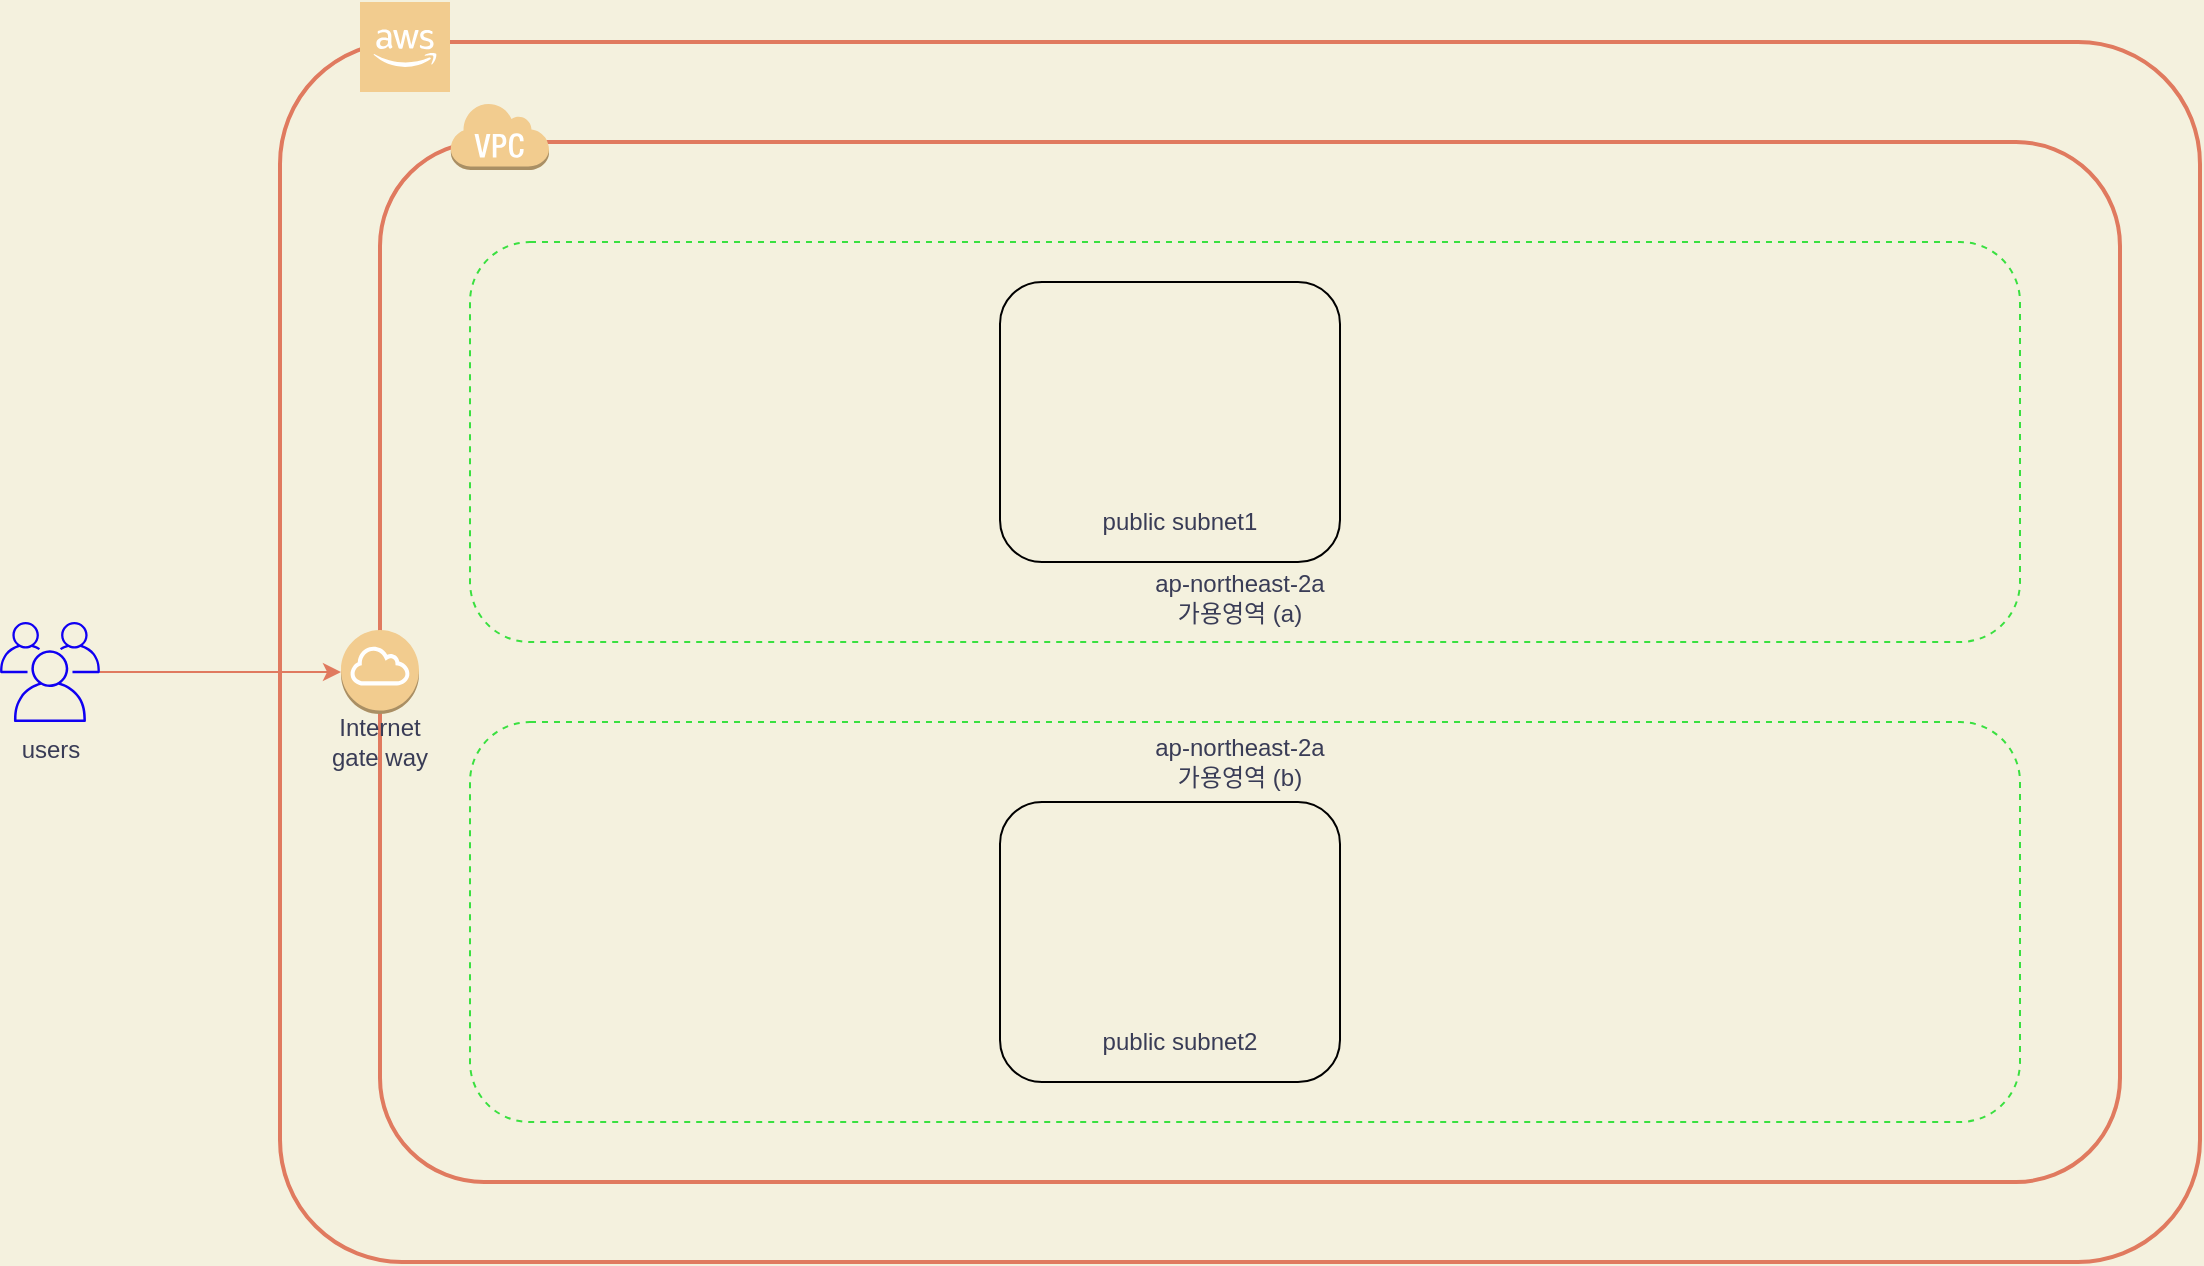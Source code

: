 <mxfile>
    <diagram id="B1QZIku5PuJIJDanYwqX" name="페이지-1">
        <mxGraphModel dx="1233" dy="805" grid="1" gridSize="10" guides="1" tooltips="1" connect="1" arrows="1" fold="1" page="1" pageScale="1" pageWidth="827" pageHeight="1169" background="#F4F1DE" math="0" shadow="0">
            <root>
                <mxCell id="0"/>
                <mxCell id="1" parent="0"/>
                <mxCell id="9" value="" style="arcSize=10;dashed=0;fillColor=none;strokeWidth=2;rounded=1;strokeColor=#E07A5F;fontColor=#393C56;" vertex="1" parent="1">
                    <mxGeometry x="380" y="180" width="960" height="610" as="geometry"/>
                </mxCell>
                <mxCell id="16" style="edgeStyle=orthogonalEdgeStyle;orthogonalLoop=1;jettySize=auto;html=1;labelBackgroundColor=#F4F1DE;strokeColor=#E07A5F;fontColor=#393C56;" edge="1" parent="1" source="5" target="6">
                    <mxGeometry relative="1" as="geometry"/>
                </mxCell>
                <mxCell id="5" value="users" style="outlineConnect=0;strokeColor=none;dashed=0;verticalLabelPosition=bottom;verticalAlign=top;align=center;html=1;fontSize=12;fontStyle=0;aspect=fixed;shape=mxgraph.aws4.illustration_users;pointerEvents=1;rounded=1;fontColor=#393C56;fillColor=#1000F2;" vertex="1" parent="1">
                    <mxGeometry x="240" y="470" width="50" height="50" as="geometry"/>
                </mxCell>
                <mxCell id="12" value="" style="outlineConnect=0;dashed=0;verticalLabelPosition=bottom;verticalAlign=top;align=center;html=1;shape=mxgraph.aws3.cloud_2;rounded=1;fillColor=#F2CC8F;strokeColor=#E07A5F;fontColor=#393C56;" vertex="1" parent="1">
                    <mxGeometry x="420" y="160" width="45" height="45" as="geometry"/>
                </mxCell>
                <mxCell id="13" value="" style="arcSize=10;dashed=0;fillColor=none;strokeWidth=2;rounded=1;strokeColor=#E07A5F;fontColor=#393C56;" vertex="1" parent="1">
                    <mxGeometry x="430" y="230" width="870" height="520" as="geometry"/>
                </mxCell>
                <mxCell id="7" value="" style="outlineConnect=0;dashed=0;verticalLabelPosition=bottom;verticalAlign=top;align=center;html=1;shape=mxgraph.aws3.virtual_private_cloud;rounded=1;fillColor=#F2CC8F;strokeColor=#E07A5F;fontColor=#393C56;" vertex="1" parent="1">
                    <mxGeometry x="465" y="210" width="49.5" height="34" as="geometry"/>
                </mxCell>
                <mxCell id="15" value="" style="group;rounded=1;fontColor=#393C56;" vertex="1" connectable="0" parent="1">
                    <mxGeometry x="360" y="474" width="140" height="66" as="geometry"/>
                </mxCell>
                <mxCell id="6" value="" style="outlineConnect=0;dashed=0;verticalLabelPosition=bottom;verticalAlign=top;align=center;html=1;shape=mxgraph.aws3.internet_gateway;rounded=1;fillColor=#F2CC8F;strokeColor=#E07A5F;fontColor=#393C56;" vertex="1" parent="15">
                    <mxGeometry x="50.5" width="39" height="42" as="geometry"/>
                </mxCell>
                <mxCell id="11" value="Internet&lt;br&gt;gate way&lt;br&gt;" style="text;html=1;strokeColor=none;fillColor=none;align=center;verticalAlign=middle;whiteSpace=wrap;rounded=1;fontColor=#393C56;" vertex="1" parent="15">
                    <mxGeometry y="46" width="140" height="20" as="geometry"/>
                </mxCell>
                <mxCell id="18" value="" style="whiteSpace=wrap;html=1;dashed=1;fillColor=none;rounded=1;fontColor=#393C56;strokeColor=#3AE040;" vertex="1" parent="1">
                    <mxGeometry x="475" y="280" width="775" height="200" as="geometry"/>
                </mxCell>
                <mxCell id="19" value="" style="whiteSpace=wrap;html=1;dashed=1;fillColor=none;rounded=1;fontColor=#393C56;strokeColor=#3AE040;" vertex="1" parent="1">
                    <mxGeometry x="475" y="520" width="775" height="200" as="geometry"/>
                </mxCell>
                <mxCell id="21" value="ap-northeast-2a&lt;br&gt;가용영역 (a)" style="text;html=1;strokeColor=none;fillColor=none;align=center;verticalAlign=middle;whiteSpace=wrap;rounded=0;sketch=0;fontColor=#393C56;" vertex="1" parent="1">
                    <mxGeometry x="780" y="443" width="160" height="30" as="geometry"/>
                </mxCell>
                <mxCell id="22" value="ap-northeast-2a&lt;br&gt;가용영역 (b)" style="text;html=1;strokeColor=none;fillColor=none;align=center;verticalAlign=middle;whiteSpace=wrap;rounded=0;sketch=0;fontColor=#393C56;" vertex="1" parent="1">
                    <mxGeometry x="780" y="525" width="160" height="30" as="geometry"/>
                </mxCell>
                <mxCell id="23" value="" style="rounded=1;whiteSpace=wrap;html=1;sketch=0;fontColor=#393C56;fillColor=none;strokeColor=#000000;" vertex="1" parent="1">
                    <mxGeometry x="740" y="300" width="170" height="140" as="geometry"/>
                </mxCell>
                <mxCell id="24" value="public subnet1" style="text;html=1;strokeColor=none;fillColor=none;align=center;verticalAlign=middle;whiteSpace=wrap;rounded=0;sketch=0;fontColor=#393C56;" vertex="1" parent="1">
                    <mxGeometry x="780" y="410" width="100" height="20" as="geometry"/>
                </mxCell>
                <mxCell id="25" value="" style="rounded=1;whiteSpace=wrap;html=1;sketch=0;fontColor=#393C56;fillColor=none;strokeColor=#000000;" vertex="1" parent="1">
                    <mxGeometry x="740" y="560" width="170" height="140" as="geometry"/>
                </mxCell>
                <mxCell id="26" value="public subnet2" style="text;html=1;strokeColor=none;fillColor=none;align=center;verticalAlign=middle;whiteSpace=wrap;rounded=0;sketch=0;fontColor=#393C56;" vertex="1" parent="1">
                    <mxGeometry x="780" y="670" width="100" height="20" as="geometry"/>
                </mxCell>
            </root>
        </mxGraphModel>
    </diagram>
</mxfile>